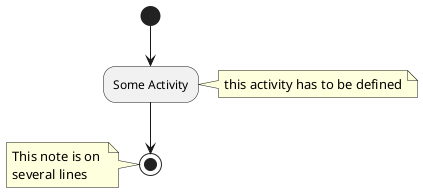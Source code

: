 @startuml
(*) --> "Some Activity"
note right : this activity has to be defined
"Some Activity" --> (*)
note left
This note is on 
several lines
end note
@enduml